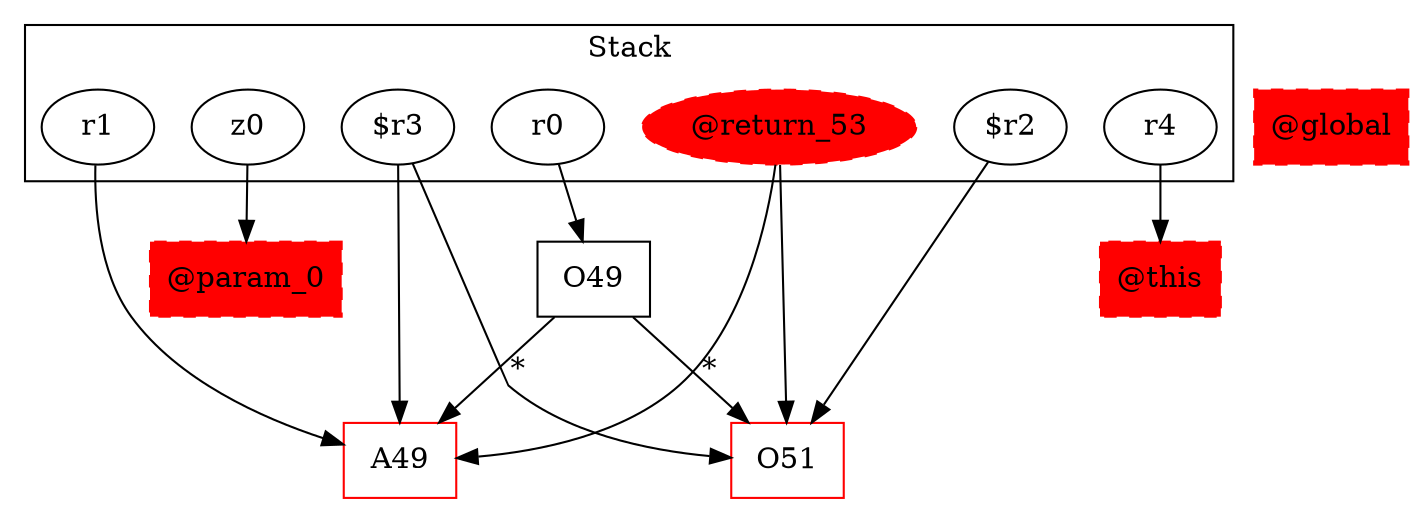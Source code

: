 digraph sample {
  rankDir="LR";
  subgraph cluster_0 {
    label="Stack"
    "r1"; "$r2"; "r0"; "z0"; "$r3"; "r4"; "@return_53"; 
  }
  "r1" -> { A49[shape=box]};
  "$r2" -> { O51[shape=box]};
  "r0" -> { O49[shape=box]};
  "z0" -> { "@param_0"[shape=box]};
  "$r3" -> { A49[shape=box]O51[shape=box]};
  "r4" -> { "@this"[shape=box]};
  "@return_53" -> { A49[shape=box]O51[shape=box]};
  "@return_53"[style="filled,dashed"]; 
  O49 -> A49[label="*", weight="0.2"]
  O49 -> O51[label="*", weight="0.2"]
  "@global"[shape=box, style="filled,dashed"];
  "@this"[shape=box, style="filled,dashed"];
  "@param_0"[shape=box, style="filled,dashed"];
  A49[color="red"];
  "@global"[color="red"];
  O51[color="red"];
  "@this"[color="red"];
  "@param_0"[color="red"];
  "@return_53"[color="red"];
}
